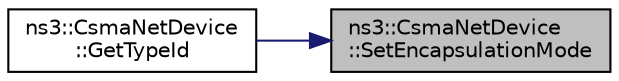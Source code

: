 digraph "ns3::CsmaNetDevice::SetEncapsulationMode"
{
 // LATEX_PDF_SIZE
  edge [fontname="Helvetica",fontsize="10",labelfontname="Helvetica",labelfontsize="10"];
  node [fontname="Helvetica",fontsize="10",shape=record];
  rankdir="RL";
  Node1 [label="ns3::CsmaNetDevice\l::SetEncapsulationMode",height=0.2,width=0.4,color="black", fillcolor="grey75", style="filled", fontcolor="black",tooltip="Set the encapsulation mode of this device."];
  Node1 -> Node2 [dir="back",color="midnightblue",fontsize="10",style="solid",fontname="Helvetica"];
  Node2 [label="ns3::CsmaNetDevice\l::GetTypeId",height=0.2,width=0.4,color="black", fillcolor="white", style="filled",URL="$classns3_1_1_csma_net_device.html#aee49acd8c695a21662f2111c7771e92b",tooltip="Get the type ID."];
}
